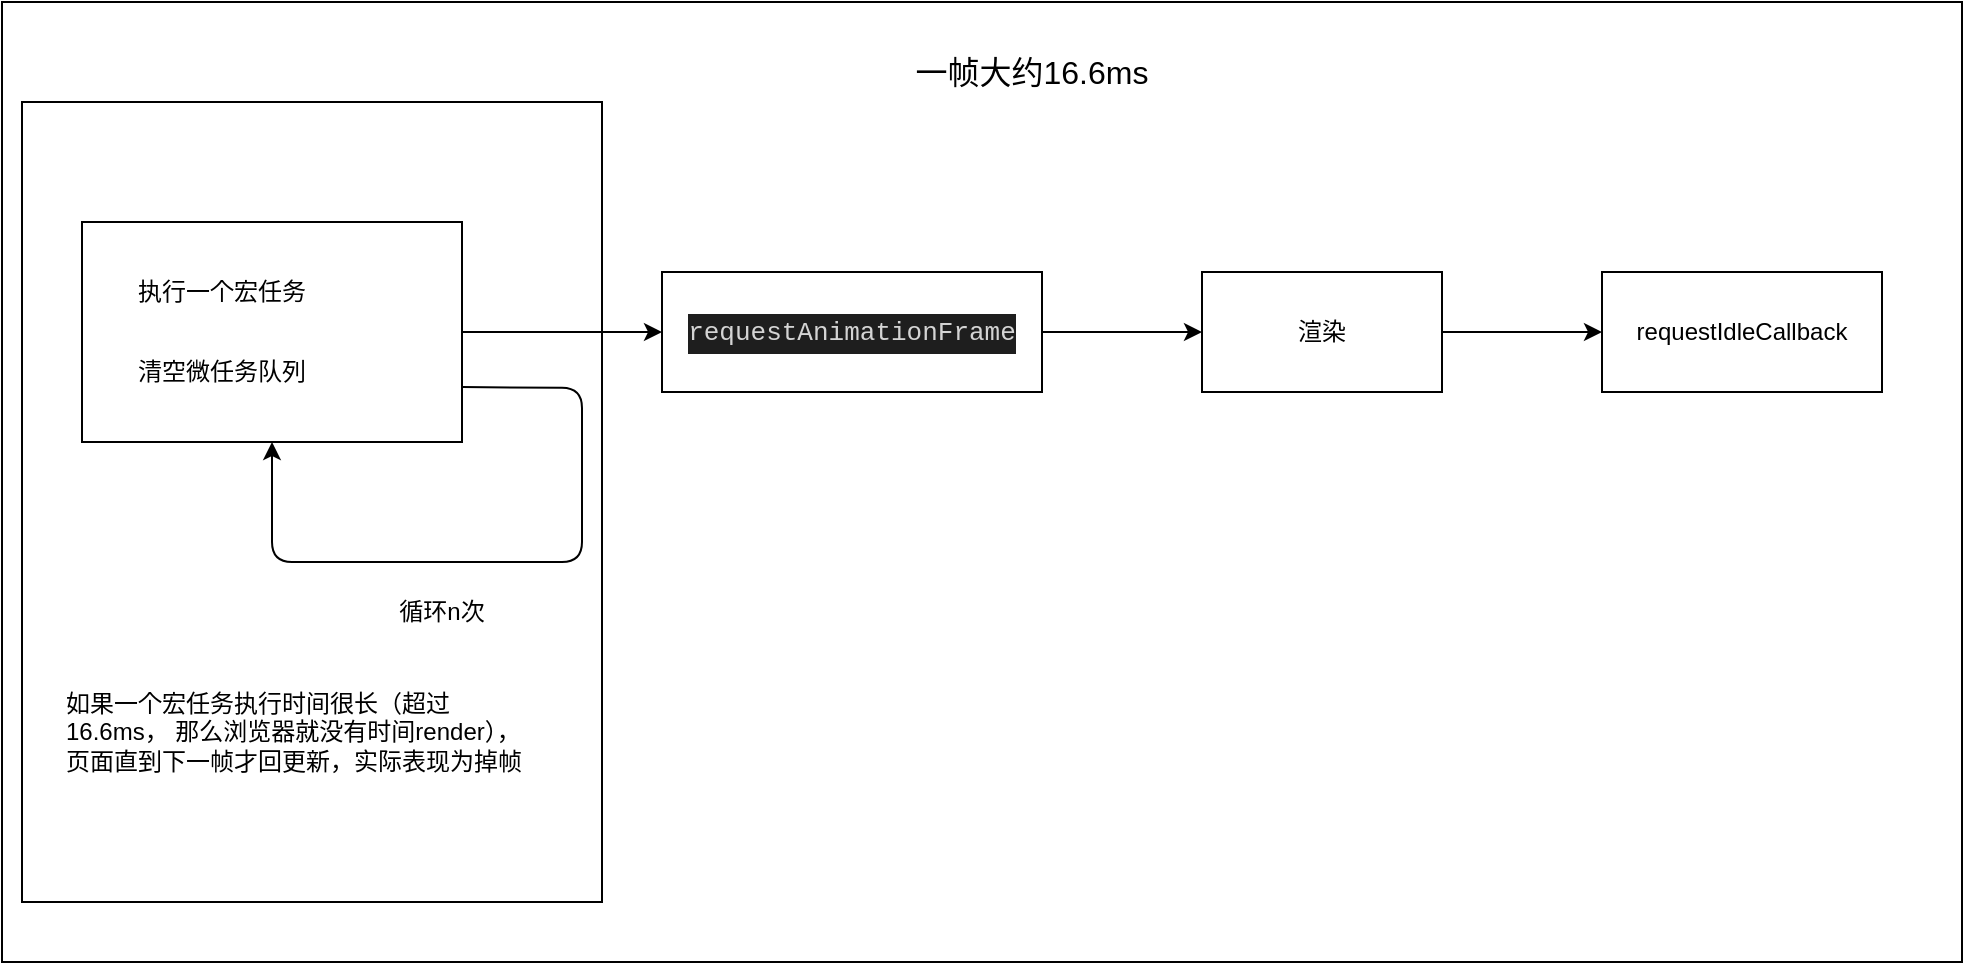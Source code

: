 <mxfile>
    <diagram id="qvBtb-49Wfe72pl-pzwA" name="第 1 页">
        <mxGraphModel dx="753" dy="807" grid="1" gridSize="10" guides="1" tooltips="1" connect="1" arrows="1" fold="1" page="1" pageScale="1" pageWidth="827" pageHeight="1169" math="0" shadow="0">
            <root>
                <mxCell id="0"/>
                <mxCell id="1" parent="0"/>
                <mxCell id="17" value="" style="rounded=0;whiteSpace=wrap;html=1;" vertex="1" parent="1">
                    <mxGeometry x="10" y="80" width="980" height="480" as="geometry"/>
                </mxCell>
                <mxCell id="20" value="" style="rounded=0;whiteSpace=wrap;html=1;fontSize=16;" vertex="1" parent="1">
                    <mxGeometry x="20" y="130" width="290" height="400" as="geometry"/>
                </mxCell>
                <mxCell id="11" value="" style="edgeStyle=none;html=1;" edge="1" parent="1" source="2" target="10">
                    <mxGeometry relative="1" as="geometry"/>
                </mxCell>
                <mxCell id="2" value="" style="rounded=0;whiteSpace=wrap;html=1;" vertex="1" parent="1">
                    <mxGeometry x="50" y="190" width="190" height="110" as="geometry"/>
                </mxCell>
                <mxCell id="3" value="执行一个宏任务" style="text;html=1;strokeColor=none;fillColor=none;align=center;verticalAlign=middle;whiteSpace=wrap;rounded=0;" vertex="1" parent="1">
                    <mxGeometry x="70" y="210" width="100" height="30" as="geometry"/>
                </mxCell>
                <mxCell id="6" value="清空微任务队列" style="text;html=1;strokeColor=none;fillColor=none;align=center;verticalAlign=middle;whiteSpace=wrap;rounded=0;" vertex="1" parent="1">
                    <mxGeometry x="70" y="250" width="100" height="30" as="geometry"/>
                </mxCell>
                <mxCell id="7" value="" style="endArrow=classic;html=1;exitX=1;exitY=0.75;exitDx=0;exitDy=0;entryX=0.5;entryY=1;entryDx=0;entryDy=0;" edge="1" parent="1" source="2" target="2">
                    <mxGeometry width="50" height="50" relative="1" as="geometry">
                        <mxPoint x="360" y="440" as="sourcePoint"/>
                        <mxPoint x="140" y="440" as="targetPoint"/>
                        <Array as="points">
                            <mxPoint x="300" y="273"/>
                            <mxPoint x="300" y="360"/>
                            <mxPoint x="145" y="360"/>
                        </Array>
                    </mxGeometry>
                </mxCell>
                <mxCell id="8" value="循环n次" style="text;html=1;strokeColor=none;fillColor=none;align=center;verticalAlign=middle;whiteSpace=wrap;rounded=0;" vertex="1" parent="1">
                    <mxGeometry x="200" y="370" width="60" height="30" as="geometry"/>
                </mxCell>
                <mxCell id="13" value="" style="edgeStyle=none;html=1;" edge="1" parent="1" source="10" target="12">
                    <mxGeometry relative="1" as="geometry"/>
                </mxCell>
                <mxCell id="10" value="&lt;div style=&quot;color: rgb(212 , 212 , 212) ; background-color: rgb(30 , 30 , 30) ; font-family: &amp;#34;menlo&amp;#34; , &amp;#34;monaco&amp;#34; , &amp;#34;courier new&amp;#34; , monospace ; font-size: 13px ; line-height: 20px&quot;&gt;requestAnimationFrame&lt;/div&gt;" style="rounded=0;whiteSpace=wrap;html=1;" vertex="1" parent="1">
                    <mxGeometry x="340" y="215" width="190" height="60" as="geometry"/>
                </mxCell>
                <mxCell id="15" value="" style="edgeStyle=none;html=1;" edge="1" parent="1" source="12" target="14">
                    <mxGeometry relative="1" as="geometry"/>
                </mxCell>
                <mxCell id="12" value="渲染" style="whiteSpace=wrap;html=1;rounded=0;" vertex="1" parent="1">
                    <mxGeometry x="610" y="215" width="120" height="60" as="geometry"/>
                </mxCell>
                <mxCell id="14" value="requestIdleCallback" style="whiteSpace=wrap;html=1;rounded=0;" vertex="1" parent="1">
                    <mxGeometry x="810" y="215" width="140" height="60" as="geometry"/>
                </mxCell>
                <mxCell id="19" value="一帧大约16.6ms" style="text;html=1;strokeColor=none;fillColor=none;align=center;verticalAlign=middle;whiteSpace=wrap;rounded=0;fontSize=16;" vertex="1" parent="1">
                    <mxGeometry x="440" y="100" width="170" height="30" as="geometry"/>
                </mxCell>
                <mxCell id="22" value="如果一个宏任务执行时间很长（超过16.6ms， 那么浏览器就没有时间render），页面直到下一帧才回更新，实际表现为掉帧" style="text;html=1;strokeColor=none;fillColor=none;align=left;verticalAlign=middle;whiteSpace=wrap;rounded=0;fontSize=12;" vertex="1" parent="1">
                    <mxGeometry x="40" y="410" width="230" height="70" as="geometry"/>
                </mxCell>
            </root>
        </mxGraphModel>
    </diagram>
</mxfile>